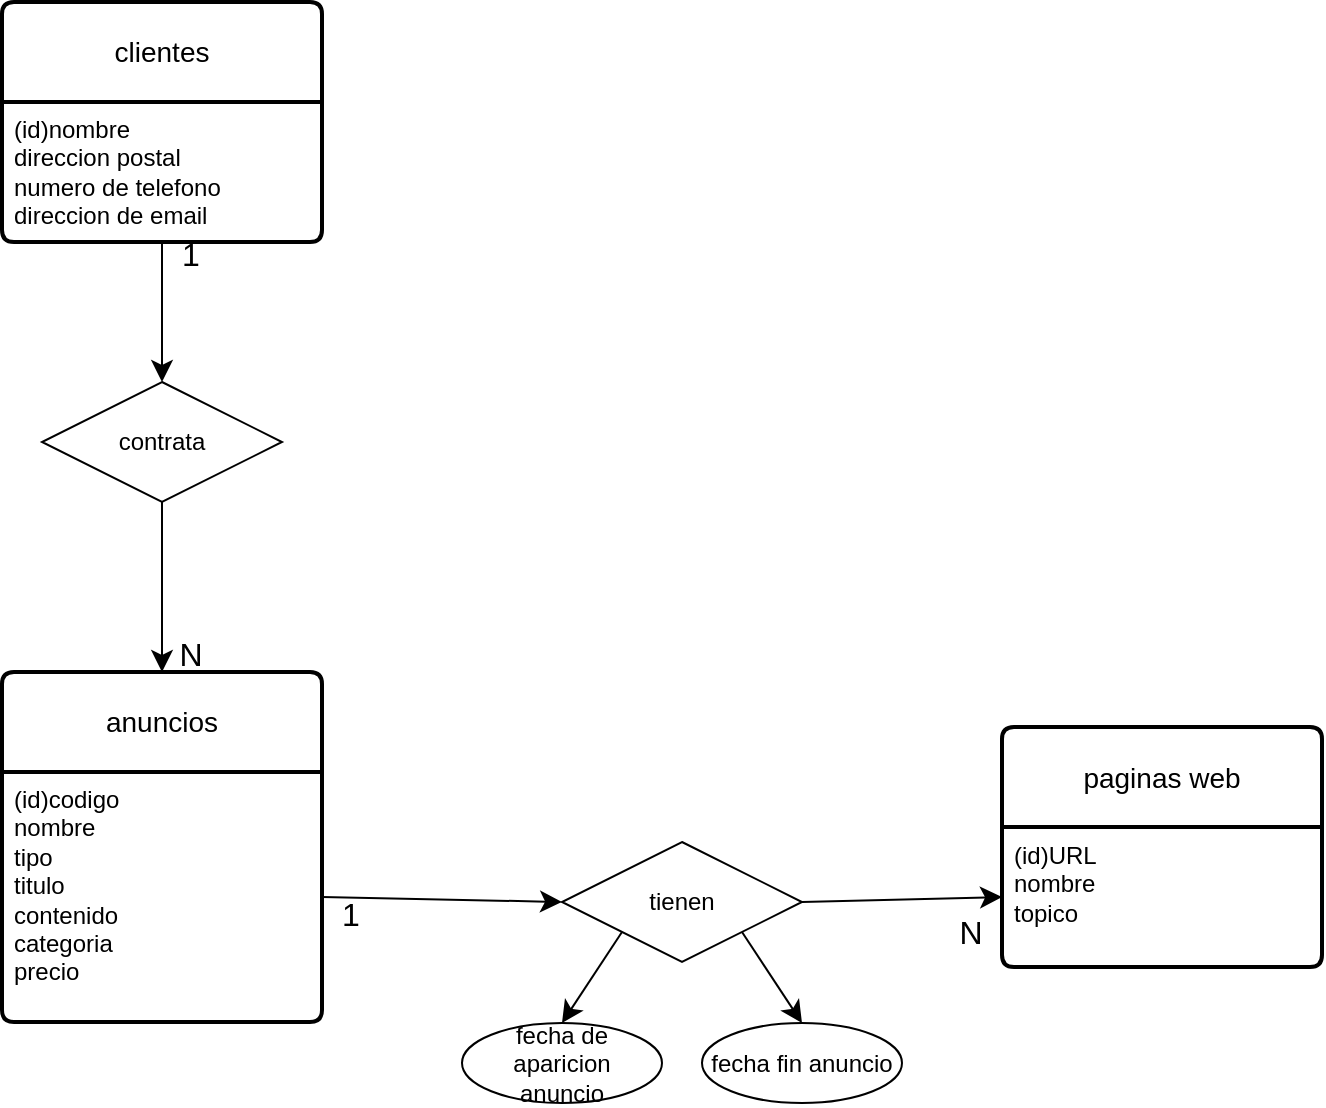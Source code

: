 <mxfile version="28.2.5">
  <diagram name="Página-1" id="gAFbm-pbRTv4d4N4CGBL">
    <mxGraphModel dx="941" dy="774" grid="1" gridSize="10" guides="1" tooltips="1" connect="1" arrows="1" fold="1" page="1" pageScale="1" pageWidth="827" pageHeight="1169" math="0" shadow="0">
      <root>
        <mxCell id="0" />
        <mxCell id="1" parent="0" />
        <mxCell id="49nCPcUXQ_EQAcmFAnqP-1" value="clientes" style="swimlane;childLayout=stackLayout;horizontal=1;startSize=50;horizontalStack=0;rounded=1;fontSize=14;fontStyle=0;strokeWidth=2;resizeParent=0;resizeLast=1;shadow=0;dashed=0;align=center;arcSize=4;whiteSpace=wrap;html=1;" vertex="1" parent="1">
          <mxGeometry x="270" y="190" width="160" height="120" as="geometry" />
        </mxCell>
        <mxCell id="49nCPcUXQ_EQAcmFAnqP-2" value="(id)nombre&lt;div&gt;direccion postal&lt;/div&gt;&lt;div&gt;numero de telefono&lt;/div&gt;&lt;div&gt;direccion de email&lt;/div&gt;" style="align=left;strokeColor=none;fillColor=none;spacingLeft=4;spacingRight=4;fontSize=12;verticalAlign=top;resizable=0;rotatable=0;part=1;html=1;whiteSpace=wrap;" vertex="1" parent="49nCPcUXQ_EQAcmFAnqP-1">
          <mxGeometry y="50" width="160" height="70" as="geometry" />
        </mxCell>
        <mxCell id="49nCPcUXQ_EQAcmFAnqP-3" value="anuncios" style="swimlane;childLayout=stackLayout;horizontal=1;startSize=50;horizontalStack=0;rounded=1;fontSize=14;fontStyle=0;strokeWidth=2;resizeParent=0;resizeLast=1;shadow=0;dashed=0;align=center;arcSize=4;whiteSpace=wrap;html=1;" vertex="1" parent="1">
          <mxGeometry x="270" y="525" width="160" height="175" as="geometry" />
        </mxCell>
        <mxCell id="49nCPcUXQ_EQAcmFAnqP-4" value="(id)codigo&lt;div&gt;nombre&lt;/div&gt;&lt;div&gt;tipo&lt;/div&gt;&lt;div&gt;titulo&lt;/div&gt;&lt;div&gt;contenido&lt;/div&gt;&lt;div&gt;categoria&lt;/div&gt;&lt;div&gt;precio&lt;/div&gt;" style="align=left;strokeColor=none;fillColor=none;spacingLeft=4;spacingRight=4;fontSize=12;verticalAlign=top;resizable=0;rotatable=0;part=1;html=1;whiteSpace=wrap;" vertex="1" parent="49nCPcUXQ_EQAcmFAnqP-3">
          <mxGeometry y="50" width="160" height="125" as="geometry" />
        </mxCell>
        <mxCell id="49nCPcUXQ_EQAcmFAnqP-7" style="edgeStyle=none;curved=1;rounded=0;orthogonalLoop=1;jettySize=auto;html=1;exitX=0.5;exitY=1;exitDx=0;exitDy=0;entryX=0.5;entryY=0;entryDx=0;entryDy=0;fontSize=12;startSize=8;endSize=8;" edge="1" parent="1" source="49nCPcUXQ_EQAcmFAnqP-5" target="49nCPcUXQ_EQAcmFAnqP-3">
          <mxGeometry relative="1" as="geometry" />
        </mxCell>
        <mxCell id="49nCPcUXQ_EQAcmFAnqP-5" value="contrata" style="shape=rhombus;perimeter=rhombusPerimeter;whiteSpace=wrap;html=1;align=center;" vertex="1" parent="1">
          <mxGeometry x="290" y="380" width="120" height="60" as="geometry" />
        </mxCell>
        <mxCell id="49nCPcUXQ_EQAcmFAnqP-6" style="edgeStyle=none;curved=1;rounded=0;orthogonalLoop=1;jettySize=auto;html=1;exitX=0.5;exitY=1;exitDx=0;exitDy=0;entryX=0.5;entryY=0;entryDx=0;entryDy=0;fontSize=12;startSize=8;endSize=8;" edge="1" parent="1" source="49nCPcUXQ_EQAcmFAnqP-2" target="49nCPcUXQ_EQAcmFAnqP-5">
          <mxGeometry relative="1" as="geometry" />
        </mxCell>
        <mxCell id="49nCPcUXQ_EQAcmFAnqP-8" value="1" style="text;html=1;align=center;verticalAlign=middle;resizable=0;points=[];autosize=1;strokeColor=none;fillColor=none;fontSize=16;" vertex="1" parent="1">
          <mxGeometry x="349" y="301" width="30" height="30" as="geometry" />
        </mxCell>
        <mxCell id="49nCPcUXQ_EQAcmFAnqP-9" value="N" style="text;html=1;align=center;verticalAlign=middle;resizable=0;points=[];autosize=1;strokeColor=none;fillColor=none;fontSize=16;" vertex="1" parent="1">
          <mxGeometry x="344" y="501" width="40" height="30" as="geometry" />
        </mxCell>
        <mxCell id="49nCPcUXQ_EQAcmFAnqP-11" value="paginas web" style="swimlane;childLayout=stackLayout;horizontal=1;startSize=50;horizontalStack=0;rounded=1;fontSize=14;fontStyle=0;strokeWidth=2;resizeParent=0;resizeLast=1;shadow=0;dashed=0;align=center;arcSize=4;whiteSpace=wrap;html=1;" vertex="1" parent="1">
          <mxGeometry x="770" y="552.5" width="160" height="120" as="geometry" />
        </mxCell>
        <mxCell id="49nCPcUXQ_EQAcmFAnqP-12" value="(id)URL&lt;div&gt;nombre&lt;/div&gt;&lt;div&gt;topico&lt;/div&gt;" style="align=left;strokeColor=none;fillColor=none;spacingLeft=4;spacingRight=4;fontSize=12;verticalAlign=top;resizable=0;rotatable=0;part=1;html=1;whiteSpace=wrap;" vertex="1" parent="49nCPcUXQ_EQAcmFAnqP-11">
          <mxGeometry y="50" width="160" height="70" as="geometry" />
        </mxCell>
        <mxCell id="49nCPcUXQ_EQAcmFAnqP-16" style="edgeStyle=none;curved=1;rounded=0;orthogonalLoop=1;jettySize=auto;html=1;exitX=0;exitY=1;exitDx=0;exitDy=0;entryX=0.5;entryY=0;entryDx=0;entryDy=0;fontSize=12;startSize=8;endSize=8;" edge="1" parent="1" source="49nCPcUXQ_EQAcmFAnqP-13" target="49nCPcUXQ_EQAcmFAnqP-14">
          <mxGeometry relative="1" as="geometry" />
        </mxCell>
        <mxCell id="49nCPcUXQ_EQAcmFAnqP-17" style="edgeStyle=none;curved=1;rounded=0;orthogonalLoop=1;jettySize=auto;html=1;exitX=1;exitY=1;exitDx=0;exitDy=0;entryX=0.5;entryY=0;entryDx=0;entryDy=0;fontSize=12;startSize=8;endSize=8;" edge="1" parent="1" source="49nCPcUXQ_EQAcmFAnqP-13" target="49nCPcUXQ_EQAcmFAnqP-15">
          <mxGeometry relative="1" as="geometry" />
        </mxCell>
        <mxCell id="49nCPcUXQ_EQAcmFAnqP-19" style="edgeStyle=none;curved=1;rounded=0;orthogonalLoop=1;jettySize=auto;html=1;exitX=1;exitY=0.5;exitDx=0;exitDy=0;entryX=0;entryY=0.5;entryDx=0;entryDy=0;fontSize=12;startSize=8;endSize=8;" edge="1" parent="1" source="49nCPcUXQ_EQAcmFAnqP-13" target="49nCPcUXQ_EQAcmFAnqP-12">
          <mxGeometry relative="1" as="geometry" />
        </mxCell>
        <mxCell id="49nCPcUXQ_EQAcmFAnqP-13" value="tienen" style="shape=rhombus;perimeter=rhombusPerimeter;whiteSpace=wrap;html=1;align=center;" vertex="1" parent="1">
          <mxGeometry x="550" y="610" width="120" height="60" as="geometry" />
        </mxCell>
        <mxCell id="49nCPcUXQ_EQAcmFAnqP-14" value="fecha de aparicion&lt;div&gt;anuncio&lt;/div&gt;" style="ellipse;whiteSpace=wrap;html=1;align=center;" vertex="1" parent="1">
          <mxGeometry x="500" y="700.5" width="100" height="40" as="geometry" />
        </mxCell>
        <mxCell id="49nCPcUXQ_EQAcmFAnqP-15" value="fecha fin anuncio" style="ellipse;whiteSpace=wrap;html=1;align=center;" vertex="1" parent="1">
          <mxGeometry x="620" y="700.5" width="100" height="40" as="geometry" />
        </mxCell>
        <mxCell id="49nCPcUXQ_EQAcmFAnqP-20" style="edgeStyle=none;curved=1;rounded=0;orthogonalLoop=1;jettySize=auto;html=1;exitX=1;exitY=0.5;exitDx=0;exitDy=0;entryX=0;entryY=0.5;entryDx=0;entryDy=0;fontSize=12;startSize=8;endSize=8;" edge="1" parent="1" source="49nCPcUXQ_EQAcmFAnqP-4" target="49nCPcUXQ_EQAcmFAnqP-13">
          <mxGeometry relative="1" as="geometry" />
        </mxCell>
        <mxCell id="49nCPcUXQ_EQAcmFAnqP-21" value="1" style="text;html=1;align=center;verticalAlign=middle;resizable=0;points=[];autosize=1;strokeColor=none;fillColor=none;fontSize=16;" vertex="1" parent="1">
          <mxGeometry x="429" y="631" width="30" height="30" as="geometry" />
        </mxCell>
        <mxCell id="49nCPcUXQ_EQAcmFAnqP-22" value="N" style="text;html=1;align=center;verticalAlign=middle;resizable=0;points=[];autosize=1;strokeColor=none;fillColor=none;fontSize=16;" vertex="1" parent="1">
          <mxGeometry x="734" y="640" width="40" height="30" as="geometry" />
        </mxCell>
      </root>
    </mxGraphModel>
  </diagram>
</mxfile>
